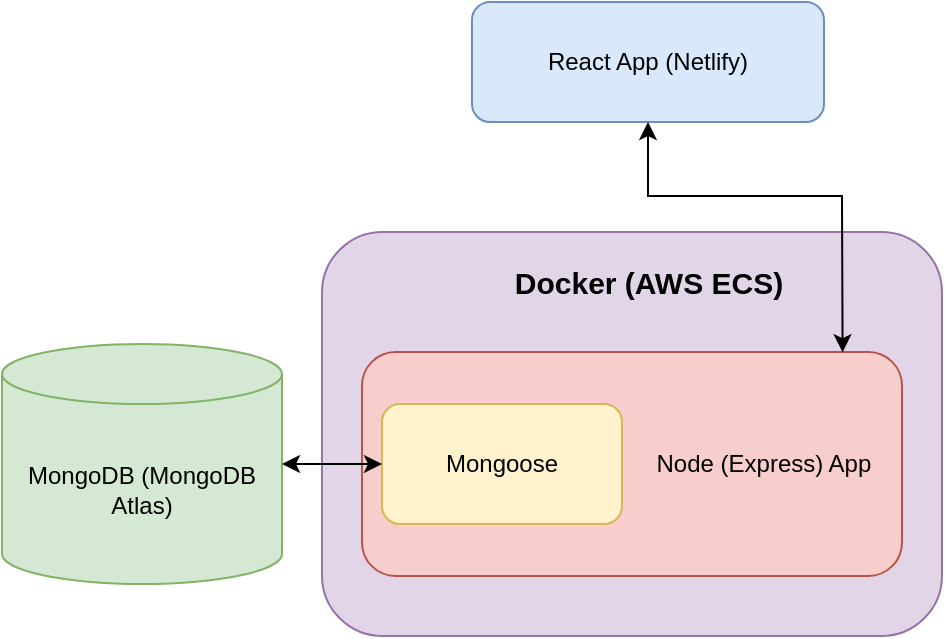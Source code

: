 <mxfile version="16.4.11" type="device"><diagram id="4gL8HQaYeXZ9ydatWwY1" name="Page-1"><mxGraphModel dx="879" dy="590" grid="1" gridSize="10" guides="1" tooltips="1" connect="1" arrows="1" fold="1" page="1" pageScale="1" pageWidth="827" pageHeight="1169" math="0" shadow="0"><root><mxCell id="0"/><mxCell id="1" parent="0"/><mxCell id="F1Yz3wcZLBD4BJIyI1HD-4" value="" style="rounded=1;whiteSpace=wrap;html=1;align=center;fillColor=#e1d5e7;strokeColor=#9673a6;" parent="1" vertex="1"><mxGeometry x="190" y="188" width="310" height="202" as="geometry"/></mxCell><mxCell id="F1Yz3wcZLBD4BJIyI1HD-1" value="Node (Express) App&amp;nbsp; &amp;nbsp;&amp;nbsp;" style="rounded=1;whiteSpace=wrap;html=1;fillColor=#f8cecc;strokeColor=#b85450;align=right;" parent="1" vertex="1"><mxGeometry x="210" y="248" width="270" height="112" as="geometry"/></mxCell><mxCell id="F1Yz3wcZLBD4BJIyI1HD-2" value="MongoDB (MongoDB Atlas)" style="shape=cylinder3;whiteSpace=wrap;html=1;boundedLbl=1;backgroundOutline=1;size=15;fillColor=#d5e8d4;strokeColor=#82b366;" parent="1" vertex="1"><mxGeometry x="30" y="244" width="140" height="120" as="geometry"/></mxCell><mxCell id="F1Yz3wcZLBD4BJIyI1HD-3" value="React App (Netlify)" style="rounded=1;whiteSpace=wrap;html=1;fillColor=#dae8fc;strokeColor=#6c8ebf;" parent="1" vertex="1"><mxGeometry x="265" y="73" width="176" height="60" as="geometry"/></mxCell><mxCell id="F1Yz3wcZLBD4BJIyI1HD-5" value="Docker (AWS ECS)" style="text;strokeColor=none;fillColor=none;html=1;fontSize=15;fontStyle=1;verticalAlign=middle;align=center;" parent="1" vertex="1"><mxGeometry x="300" y="188" width="106" height="50" as="geometry"/></mxCell><mxCell id="F1Yz3wcZLBD4BJIyI1HD-7" value="" style="endArrow=classic;startArrow=classic;html=1;rounded=0;fontSize=15;exitX=0.5;exitY=1;exitDx=0;exitDy=0;entryX=0.89;entryY=0.001;entryDx=0;entryDy=0;entryPerimeter=0;" parent="1" source="F1Yz3wcZLBD4BJIyI1HD-3" target="F1Yz3wcZLBD4BJIyI1HD-1" edge="1"><mxGeometry width="50" height="50" relative="1" as="geometry"><mxPoint x="258.3" y="282" as="sourcePoint"/><mxPoint x="334" y="282.3" as="targetPoint"/><Array as="points"><mxPoint x="353" y="170"/><mxPoint x="450" y="170"/></Array></mxGeometry></mxCell><mxCell id="F1Yz3wcZLBD4BJIyI1HD-8" value="Mongoose" style="rounded=1;whiteSpace=wrap;html=1;fillColor=#fff2cc;strokeColor=#d6b656;" parent="1" vertex="1"><mxGeometry x="220" y="274" width="120" height="60" as="geometry"/></mxCell><mxCell id="F1Yz3wcZLBD4BJIyI1HD-12" value="" style="endArrow=classic;startArrow=classic;html=1;rounded=0;fontSize=15;entryX=0;entryY=0.5;entryDx=0;entryDy=0;" parent="1" source="F1Yz3wcZLBD4BJIyI1HD-2" target="F1Yz3wcZLBD4BJIyI1HD-8" edge="1"><mxGeometry width="50" height="50" relative="1" as="geometry"><mxPoint x="115" y="268.7" as="sourcePoint"/><mxPoint x="220" y="460" as="targetPoint"/></mxGeometry></mxCell></root></mxGraphModel></diagram></mxfile>